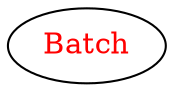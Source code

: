 digraph dependencyGraph {
 concentrate=true;
 ranksep="2.0";
 rankdir="LR"; 
 splines="ortho";
"Batch" [fontcolor="red"];
}